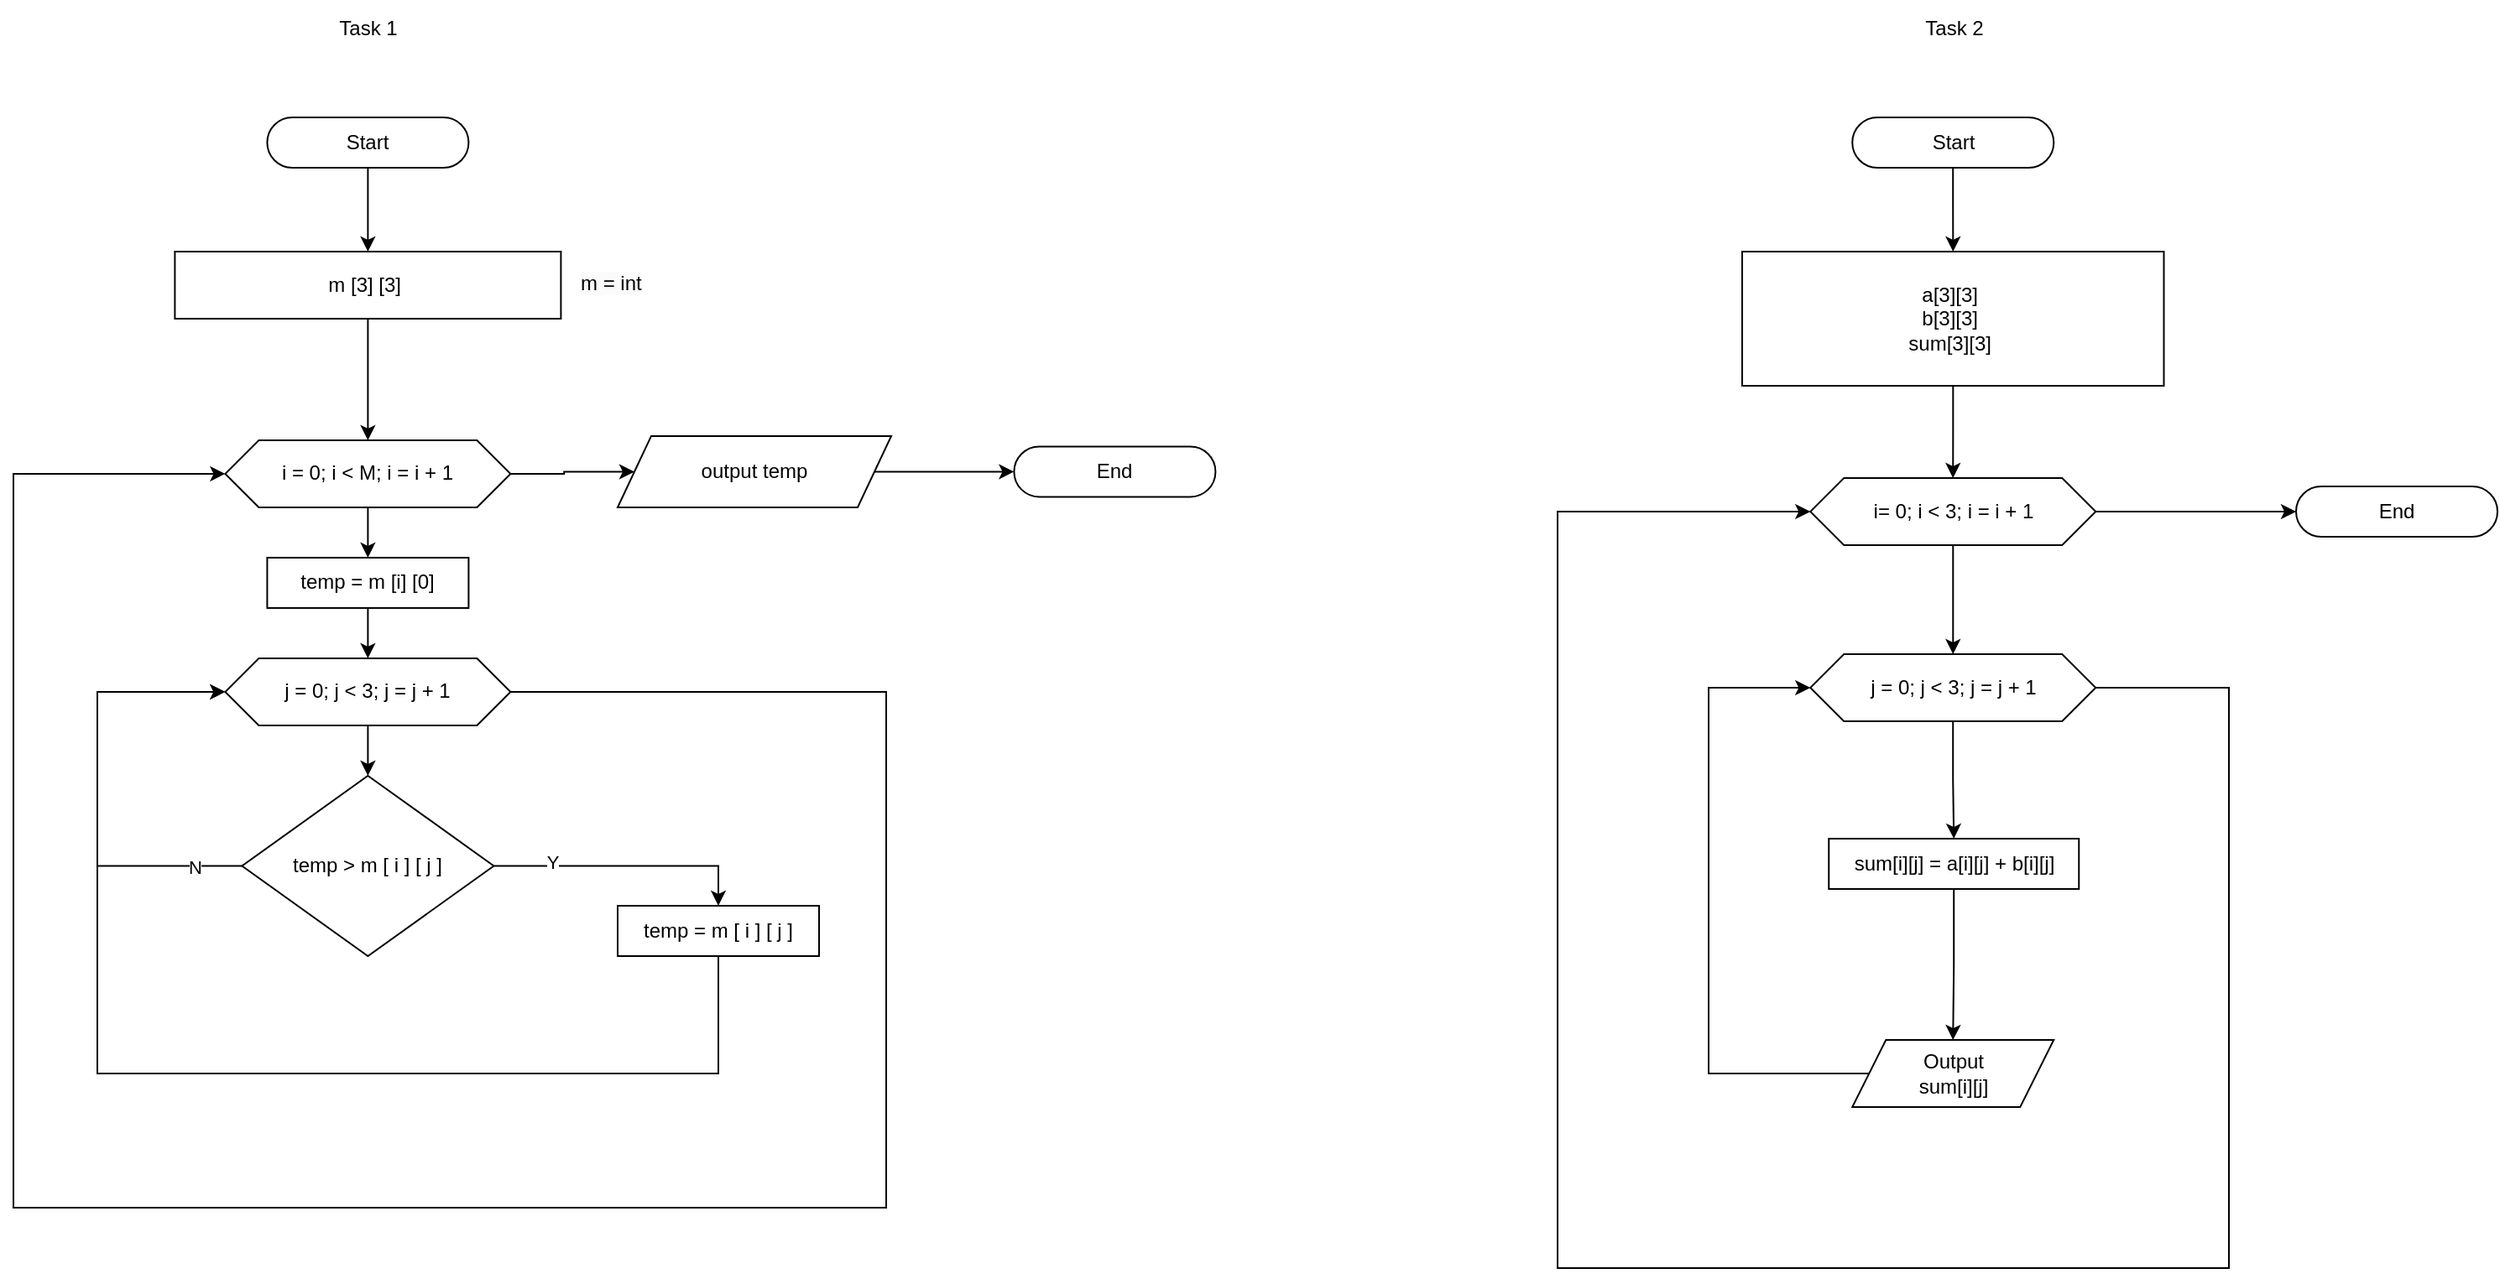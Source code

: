 <mxfile version="24.8.1">
  <diagram name="Page-1" id="ArXYBzV0rwJ9o0tUpTCt">
    <mxGraphModel grid="1" page="1" gridSize="10" guides="1" tooltips="1" connect="1" arrows="1" fold="1" pageScale="1" pageWidth="827" pageHeight="1169" math="0" shadow="0">
      <root>
        <mxCell id="0" />
        <mxCell id="1" parent="0" />
        <mxCell id="0h3j1FESmYzgA11ctJ4R-24" value="&lt;font style=&quot;font-size: 12px;&quot;&gt;Task 2&lt;/font&gt;" style="text;html=1;align=center;verticalAlign=middle;resizable=0;points=[];autosize=1;strokeColor=none;fillColor=none;fontSize=16;" vertex="1" parent="1">
          <mxGeometry x="335.62" y="-50" width="60" height="30" as="geometry" />
        </mxCell>
        <mxCell id="0h3j1FESmYzgA11ctJ4R-119" value="" style="edgeStyle=orthogonalEdgeStyle;rounded=0;orthogonalLoop=1;jettySize=auto;html=1;" edge="1" parent="1" source="0h3j1FESmYzgA11ctJ4R-26" target="0h3j1FESmYzgA11ctJ4R-28">
          <mxGeometry relative="1" as="geometry" />
        </mxCell>
        <mxCell id="0h3j1FESmYzgA11ctJ4R-26" value="Start" style="rounded=1;whiteSpace=wrap;html=1;arcSize=50;" vertex="1" parent="1">
          <mxGeometry x="305.62" y="20" width="120" height="30" as="geometry" />
        </mxCell>
        <mxCell id="0h3j1FESmYzgA11ctJ4R-120" value="" style="edgeStyle=orthogonalEdgeStyle;rounded=0;orthogonalLoop=1;jettySize=auto;html=1;" edge="1" parent="1" source="0h3j1FESmYzgA11ctJ4R-28" target="0h3j1FESmYzgA11ctJ4R-31">
          <mxGeometry relative="1" as="geometry" />
        </mxCell>
        <mxCell id="0h3j1FESmYzgA11ctJ4R-28" value="a[3][3]&amp;nbsp;&lt;div&gt;b[3][3]&lt;span style=&quot;background-color: initial;&quot;&gt;&amp;nbsp;&lt;/span&gt;&lt;/div&gt;&lt;div&gt;&lt;span style=&quot;background-color: initial;&quot;&gt;sum[3][3]&amp;nbsp;&lt;/span&gt;&lt;/div&gt;" style="rounded=0;whiteSpace=wrap;html=1;" vertex="1" parent="1">
          <mxGeometry x="239.99" y="100" width="251.25" height="80" as="geometry" />
        </mxCell>
        <mxCell id="0h3j1FESmYzgA11ctJ4R-121" value="" style="edgeStyle=orthogonalEdgeStyle;rounded=0;orthogonalLoop=1;jettySize=auto;html=1;" edge="1" parent="1" source="0h3j1FESmYzgA11ctJ4R-31" target="0h3j1FESmYzgA11ctJ4R-34">
          <mxGeometry relative="1" as="geometry" />
        </mxCell>
        <mxCell id="0h3j1FESmYzgA11ctJ4R-124" value="" style="edgeStyle=orthogonalEdgeStyle;rounded=0;orthogonalLoop=1;jettySize=auto;html=1;" edge="1" parent="1" source="0h3j1FESmYzgA11ctJ4R-31" target="0h3j1FESmYzgA11ctJ4R-39">
          <mxGeometry relative="1" as="geometry" />
        </mxCell>
        <mxCell id="0h3j1FESmYzgA11ctJ4R-31" value="i= 0; i &amp;lt; 3; i = i + 1" style="shape=hexagon;perimeter=hexagonPerimeter2;whiteSpace=wrap;html=1;fixedSize=1;" vertex="1" parent="1">
          <mxGeometry x="280.63" y="235" width="170" height="40" as="geometry" />
        </mxCell>
        <mxCell id="0h3j1FESmYzgA11ctJ4R-122" value="" style="edgeStyle=orthogonalEdgeStyle;rounded=0;orthogonalLoop=1;jettySize=auto;html=1;" edge="1" parent="1" source="0h3j1FESmYzgA11ctJ4R-34" target="0h3j1FESmYzgA11ctJ4R-36">
          <mxGeometry relative="1" as="geometry" />
        </mxCell>
        <mxCell id="0h3j1FESmYzgA11ctJ4R-126" style="edgeStyle=orthogonalEdgeStyle;rounded=0;orthogonalLoop=1;jettySize=auto;html=1;entryX=0;entryY=0.5;entryDx=0;entryDy=0;" edge="1" parent="1" target="0h3j1FESmYzgA11ctJ4R-31">
          <mxGeometry relative="1" as="geometry">
            <mxPoint x="310.08" y="246.22" as="targetPoint" />
            <mxPoint x="395.618" y="376.22" as="sourcePoint" />
            <Array as="points">
              <mxPoint x="396" y="360" />
              <mxPoint x="530" y="360" />
              <mxPoint x="530" y="706" />
              <mxPoint x="130" y="706" />
              <mxPoint x="130" y="255" />
            </Array>
          </mxGeometry>
        </mxCell>
        <mxCell id="0h3j1FESmYzgA11ctJ4R-34" value="j = 0; j &amp;lt; 3; j = j + 1" style="shape=hexagon;perimeter=hexagonPerimeter2;whiteSpace=wrap;html=1;fixedSize=1;" vertex="1" parent="1">
          <mxGeometry x="280.62" y="340" width="170" height="40" as="geometry" />
        </mxCell>
        <mxCell id="0h3j1FESmYzgA11ctJ4R-123" value="" style="edgeStyle=orthogonalEdgeStyle;rounded=0;orthogonalLoop=1;jettySize=auto;html=1;" edge="1" parent="1" source="0h3j1FESmYzgA11ctJ4R-36" target="0h3j1FESmYzgA11ctJ4R-38">
          <mxGeometry relative="1" as="geometry" />
        </mxCell>
        <mxCell id="0h3j1FESmYzgA11ctJ4R-36" value="sum[i][j] = a[i][j] + b[i][j]" style="rounded=0;whiteSpace=wrap;html=1;" vertex="1" parent="1">
          <mxGeometry x="291.62" y="450" width="149" height="30" as="geometry" />
        </mxCell>
        <mxCell id="0h3j1FESmYzgA11ctJ4R-125" style="edgeStyle=orthogonalEdgeStyle;rounded=0;orthogonalLoop=1;jettySize=auto;html=1;entryX=0;entryY=0.5;entryDx=0;entryDy=0;" edge="1" parent="1" source="0h3j1FESmYzgA11ctJ4R-38" target="0h3j1FESmYzgA11ctJ4R-34">
          <mxGeometry relative="1" as="geometry">
            <Array as="points">
              <mxPoint x="220" y="590" />
              <mxPoint x="220" y="360" />
            </Array>
          </mxGeometry>
        </mxCell>
        <mxCell id="0h3j1FESmYzgA11ctJ4R-38" value="Output&lt;div&gt;sum[i][j]&lt;br&gt;&lt;/div&gt;" style="shape=parallelogram;perimeter=parallelogramPerimeter;whiteSpace=wrap;html=1;fixedSize=1;" vertex="1" parent="1">
          <mxGeometry x="305.62" y="570" width="120" height="40" as="geometry" />
        </mxCell>
        <mxCell id="0h3j1FESmYzgA11ctJ4R-39" value="End" style="rounded=1;whiteSpace=wrap;html=1;arcSize=50;" vertex="1" parent="1">
          <mxGeometry x="570" y="240" width="120" height="30" as="geometry" />
        </mxCell>
        <mxCell id="0h3j1FESmYzgA11ctJ4R-94" value="" style="edgeStyle=orthogonalEdgeStyle;rounded=0;orthogonalLoop=1;jettySize=auto;html=1;" edge="1" parent="1" source="0h3j1FESmYzgA11ctJ4R-63" target="0h3j1FESmYzgA11ctJ4R-88">
          <mxGeometry relative="1" as="geometry" />
        </mxCell>
        <mxCell id="0h3j1FESmYzgA11ctJ4R-63" value="Start" style="rounded=1;whiteSpace=wrap;html=1;arcSize=50;" vertex="1" parent="1">
          <mxGeometry x="-638.8" y="20" width="120" height="30" as="geometry" />
        </mxCell>
        <mxCell id="0h3j1FESmYzgA11ctJ4R-66" style="edgeStyle=orthogonalEdgeStyle;rounded=0;orthogonalLoop=1;jettySize=auto;html=1;exitX=0.5;exitY=1;exitDx=0;exitDy=0;entryX=0.5;entryY=0;entryDx=0;entryDy=0;" edge="1" parent="1" source="0h3j1FESmYzgA11ctJ4R-68" target="0h3j1FESmYzgA11ctJ4R-70">
          <mxGeometry relative="1" as="geometry" />
        </mxCell>
        <mxCell id="0h3j1FESmYzgA11ctJ4R-96" value="" style="edgeStyle=orthogonalEdgeStyle;rounded=0;orthogonalLoop=1;jettySize=auto;html=1;" edge="1" parent="1" source="0h3j1FESmYzgA11ctJ4R-68" target="0h3j1FESmYzgA11ctJ4R-84">
          <mxGeometry relative="1" as="geometry" />
        </mxCell>
        <mxCell id="0h3j1FESmYzgA11ctJ4R-68" value="i = 0; i &amp;lt; M; i = i + 1" style="shape=hexagon;perimeter=hexagonPerimeter2;whiteSpace=wrap;html=1;fixedSize=1;" vertex="1" parent="1">
          <mxGeometry x="-663.8" y="212.48" width="170" height="40" as="geometry" />
        </mxCell>
        <mxCell id="0h3j1FESmYzgA11ctJ4R-69" style="edgeStyle=orthogonalEdgeStyle;rounded=0;orthogonalLoop=1;jettySize=auto;html=1;exitX=0.5;exitY=1;exitDx=0;exitDy=0;entryX=0.5;entryY=0;entryDx=0;entryDy=0;" edge="1" parent="1" source="0h3j1FESmYzgA11ctJ4R-70" target="0h3j1FESmYzgA11ctJ4R-73">
          <mxGeometry relative="1" as="geometry" />
        </mxCell>
        <mxCell id="0h3j1FESmYzgA11ctJ4R-70" value="temp = m [i] [0]" style="rounded=0;whiteSpace=wrap;html=1;" vertex="1" parent="1">
          <mxGeometry x="-638.8" y="282.48" width="120" height="30" as="geometry" />
        </mxCell>
        <mxCell id="0h3j1FESmYzgA11ctJ4R-71" style="edgeStyle=orthogonalEdgeStyle;rounded=0;orthogonalLoop=1;jettySize=auto;html=1;exitX=0.5;exitY=1;exitDx=0;exitDy=0;entryX=0.5;entryY=0;entryDx=0;entryDy=0;" edge="1" parent="1" source="0h3j1FESmYzgA11ctJ4R-73" target="0h3j1FESmYzgA11ctJ4R-79">
          <mxGeometry relative="1" as="geometry" />
        </mxCell>
        <mxCell id="0h3j1FESmYzgA11ctJ4R-72" style="edgeStyle=orthogonalEdgeStyle;rounded=0;orthogonalLoop=1;jettySize=auto;html=1;exitX=1;exitY=0.5;exitDx=0;exitDy=0;entryX=0;entryY=0.5;entryDx=0;entryDy=0;" edge="1" parent="1" source="0h3j1FESmYzgA11ctJ4R-73" target="0h3j1FESmYzgA11ctJ4R-68">
          <mxGeometry relative="1" as="geometry">
            <Array as="points">
              <mxPoint x="-270" y="363" />
              <mxPoint x="-270" y="670" />
              <mxPoint x="-790" y="670" />
              <mxPoint x="-790" y="233" />
            </Array>
          </mxGeometry>
        </mxCell>
        <mxCell id="0h3j1FESmYzgA11ctJ4R-73" value="j = 0; j &amp;lt; 3; j = j + 1" style="shape=hexagon;perimeter=hexagonPerimeter2;whiteSpace=wrap;html=1;fixedSize=1;" vertex="1" parent="1">
          <mxGeometry x="-663.8" y="342.48" width="170" height="40" as="geometry" />
        </mxCell>
        <mxCell id="0h3j1FESmYzgA11ctJ4R-74" value="&lt;font style=&quot;font-size: 12px;&quot;&gt;Task 1&lt;/font&gt;" style="text;html=1;align=center;verticalAlign=middle;resizable=0;points=[];autosize=1;strokeColor=none;fillColor=none;fontSize=16;" vertex="1" parent="1">
          <mxGeometry x="-608.8" y="-50" width="60" height="30" as="geometry" />
        </mxCell>
        <mxCell id="0h3j1FESmYzgA11ctJ4R-75" style="edgeStyle=orthogonalEdgeStyle;rounded=0;orthogonalLoop=1;jettySize=auto;html=1;exitX=1;exitY=0.5;exitDx=0;exitDy=0;entryX=0.5;entryY=0;entryDx=0;entryDy=0;" edge="1" parent="1" source="0h3j1FESmYzgA11ctJ4R-79" target="0h3j1FESmYzgA11ctJ4R-81">
          <mxGeometry relative="1" as="geometry" />
        </mxCell>
        <mxCell id="0h3j1FESmYzgA11ctJ4R-92" value="Y" style="edgeLabel;html=1;align=center;verticalAlign=middle;resizable=0;points=[];" connectable="0" vertex="1" parent="0h3j1FESmYzgA11ctJ4R-75">
          <mxGeometry x="-0.555" y="2" relative="1" as="geometry">
            <mxPoint as="offset" />
          </mxGeometry>
        </mxCell>
        <mxCell id="0h3j1FESmYzgA11ctJ4R-77" style="edgeStyle=orthogonalEdgeStyle;rounded=0;orthogonalLoop=1;jettySize=auto;html=1;exitX=0;exitY=0.5;exitDx=0;exitDy=0;entryX=0;entryY=0.5;entryDx=0;entryDy=0;" edge="1" parent="1" source="0h3j1FESmYzgA11ctJ4R-79" target="0h3j1FESmYzgA11ctJ4R-73">
          <mxGeometry relative="1" as="geometry">
            <Array as="points">
              <mxPoint x="-740" y="466" />
              <mxPoint x="-740" y="363" />
            </Array>
          </mxGeometry>
        </mxCell>
        <mxCell id="0h3j1FESmYzgA11ctJ4R-91" value="N" style="edgeLabel;html=1;align=center;verticalAlign=middle;resizable=0;points=[];" connectable="0" vertex="1" parent="0h3j1FESmYzgA11ctJ4R-77">
          <mxGeometry x="-0.787" y="1" relative="1" as="geometry">
            <mxPoint as="offset" />
          </mxGeometry>
        </mxCell>
        <mxCell id="0h3j1FESmYzgA11ctJ4R-79" value="temp &amp;gt; m [ i ] [ j ]" style="rhombus;whiteSpace=wrap;html=1;" vertex="1" parent="1">
          <mxGeometry x="-653.8" y="412.48" width="150" height="107.52" as="geometry" />
        </mxCell>
        <mxCell id="0h3j1FESmYzgA11ctJ4R-80" style="edgeStyle=orthogonalEdgeStyle;rounded=0;orthogonalLoop=1;jettySize=auto;html=1;exitX=0.5;exitY=1;exitDx=0;exitDy=0;entryX=0;entryY=0.5;entryDx=0;entryDy=0;" edge="1" parent="1" source="0h3j1FESmYzgA11ctJ4R-81" target="0h3j1FESmYzgA11ctJ4R-73">
          <mxGeometry relative="1" as="geometry">
            <Array as="points">
              <mxPoint x="-370" y="590" />
              <mxPoint x="-740" y="590" />
              <mxPoint x="-740" y="363" />
            </Array>
          </mxGeometry>
        </mxCell>
        <mxCell id="0h3j1FESmYzgA11ctJ4R-81" value="temp = m [ i ] [ j ]" style="rounded=0;whiteSpace=wrap;html=1;" vertex="1" parent="1">
          <mxGeometry x="-430.0" y="490.0" width="120" height="30" as="geometry" />
        </mxCell>
        <mxCell id="0h3j1FESmYzgA11ctJ4R-82" value="End" style="rounded=1;whiteSpace=wrap;html=1;arcSize=50;" vertex="1" parent="1">
          <mxGeometry x="-193.8" y="216.22" width="120" height="30" as="geometry" />
        </mxCell>
        <mxCell id="0h3j1FESmYzgA11ctJ4R-97" value="" style="edgeStyle=orthogonalEdgeStyle;rounded=0;orthogonalLoop=1;jettySize=auto;html=1;" edge="1" parent="1" source="0h3j1FESmYzgA11ctJ4R-84" target="0h3j1FESmYzgA11ctJ4R-82">
          <mxGeometry relative="1" as="geometry" />
        </mxCell>
        <mxCell id="0h3j1FESmYzgA11ctJ4R-84" value="output&amp;nbsp;&lt;span style=&quot;background-color: initial;&quot;&gt;temp&lt;/span&gt;" style="shape=parallelogram;perimeter=parallelogramPerimeter;whiteSpace=wrap;html=1;fixedSize=1;" vertex="1" parent="1">
          <mxGeometry x="-430" y="209.96" width="163" height="42.52" as="geometry" />
        </mxCell>
        <mxCell id="0h3j1FESmYzgA11ctJ4R-95" value="" style="edgeStyle=orthogonalEdgeStyle;rounded=0;orthogonalLoop=1;jettySize=auto;html=1;" edge="1" parent="1" source="0h3j1FESmYzgA11ctJ4R-88" target="0h3j1FESmYzgA11ctJ4R-68">
          <mxGeometry relative="1" as="geometry" />
        </mxCell>
        <mxCell id="0h3j1FESmYzgA11ctJ4R-88" value="m [3] [3]&amp;nbsp;" style="rounded=0;whiteSpace=wrap;html=1;" vertex="1" parent="1">
          <mxGeometry x="-693.8" y="100" width="230" height="40" as="geometry" />
        </mxCell>
        <mxCell id="0h3j1FESmYzgA11ctJ4R-89" value="&lt;span style=&quot;color: rgb(0, 0, 0); font-family: Helvetica; font-size: 12px; font-style: normal; font-variant-ligatures: normal; font-variant-caps: normal; font-weight: 400; letter-spacing: normal; orphans: 2; text-align: center; text-indent: 0px; text-transform: none; widows: 2; word-spacing: 0px; -webkit-text-stroke-width: 0px; white-space: normal; background-color: rgb(251, 251, 251); text-decoration-thickness: initial; text-decoration-style: initial; text-decoration-color: initial; display: inline !important; float: none;&quot;&gt;m = int&lt;/span&gt;" style="text;whiteSpace=wrap;html=1;" vertex="1" parent="1">
          <mxGeometry x="-453.75" y="105" width="83.75" height="30" as="geometry" />
        </mxCell>
      </root>
    </mxGraphModel>
  </diagram>
</mxfile>
